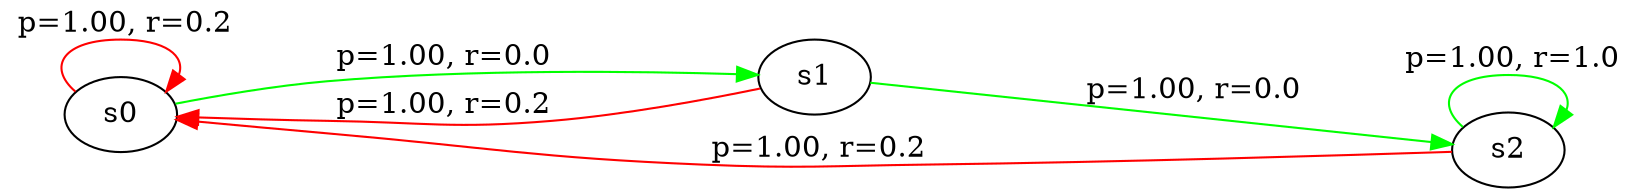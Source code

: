 digraph MDP {
ranksep=2; rankdir=LR; 
s0 -> s0 [label = " p=1.00, r=0.2", color=red];
s0 -> s1 [label = " p=1.00, r=0.0", color=green];
s1 -> s0 [label = " p=1.00, r=0.2", color=red];
s1 -> s2 [label = " p=1.00, r=0.0", color=green];
s2 -> s0 [label = " p=1.00, r=0.2", color=red];
s2 -> s2 [label = " p=1.00, r=1.0", color=green];
}
